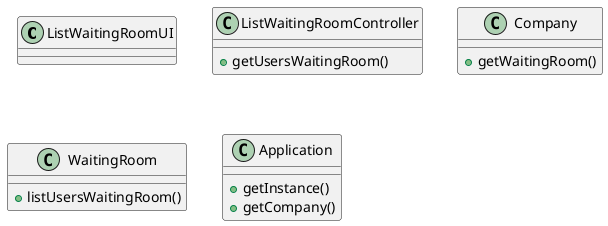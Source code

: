 @startuml
'https://plantuml.com/class-diagram
class ListWaitingRoomUI
class ListWaitingRoomController{
+getUsersWaitingRoom()
}
class Company{
+getWaitingRoom()
}
class WaitingRoom{
+listUsersWaitingRoom()
}
class Application{
+getInstance()
+getCompany()
}



@enduml
